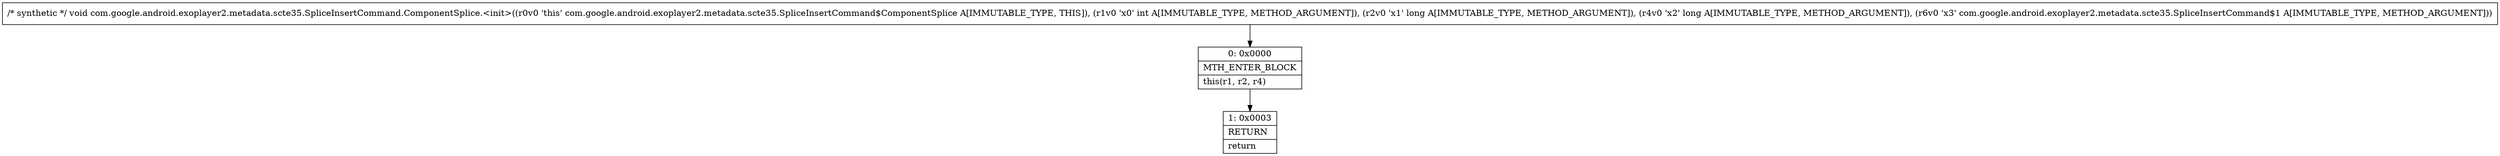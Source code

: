 digraph "CFG forcom.google.android.exoplayer2.metadata.scte35.SpliceInsertCommand.ComponentSplice.\<init\>(IJJLcom\/google\/android\/exoplayer2\/metadata\/scte35\/SpliceInsertCommand$1;)V" {
Node_0 [shape=record,label="{0\:\ 0x0000|MTH_ENTER_BLOCK\l|this(r1, r2, r4)\l}"];
Node_1 [shape=record,label="{1\:\ 0x0003|RETURN\l|return\l}"];
MethodNode[shape=record,label="{\/* synthetic *\/ void com.google.android.exoplayer2.metadata.scte35.SpliceInsertCommand.ComponentSplice.\<init\>((r0v0 'this' com.google.android.exoplayer2.metadata.scte35.SpliceInsertCommand$ComponentSplice A[IMMUTABLE_TYPE, THIS]), (r1v0 'x0' int A[IMMUTABLE_TYPE, METHOD_ARGUMENT]), (r2v0 'x1' long A[IMMUTABLE_TYPE, METHOD_ARGUMENT]), (r4v0 'x2' long A[IMMUTABLE_TYPE, METHOD_ARGUMENT]), (r6v0 'x3' com.google.android.exoplayer2.metadata.scte35.SpliceInsertCommand$1 A[IMMUTABLE_TYPE, METHOD_ARGUMENT])) }"];
MethodNode -> Node_0;
Node_0 -> Node_1;
}


